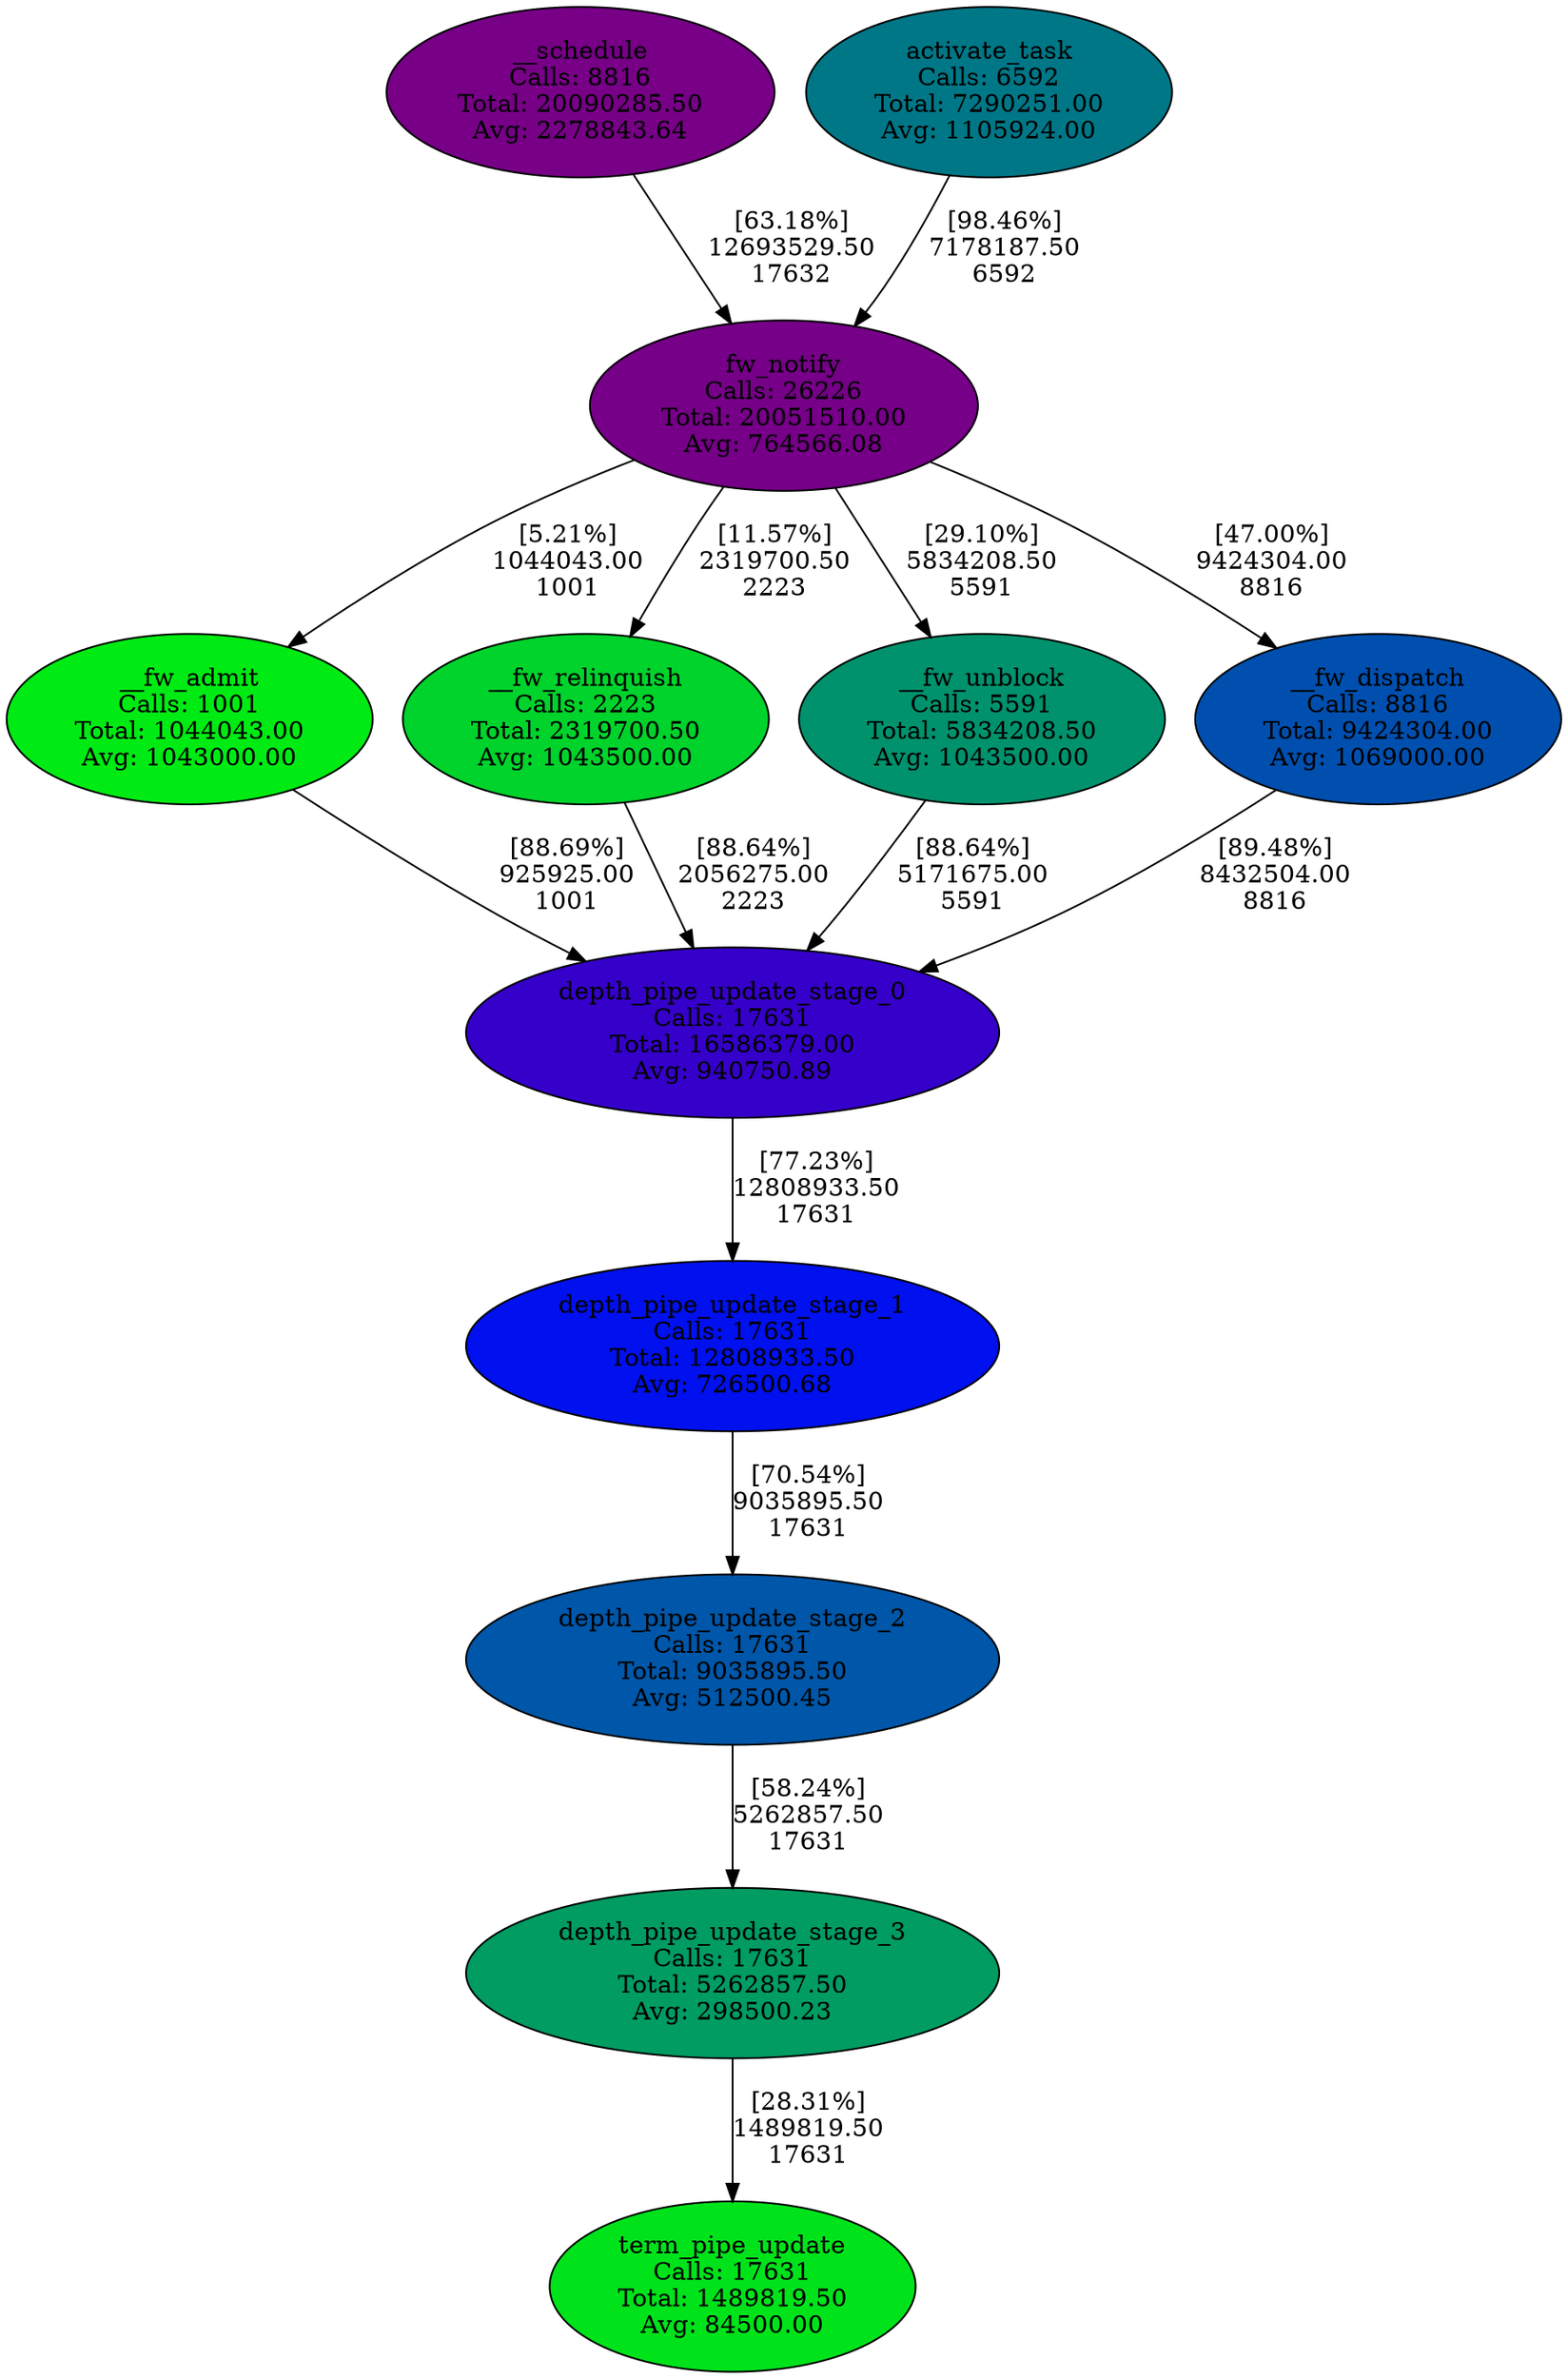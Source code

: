 digraph G {
{ rank = same; "__schedule";"activate_task";}depth_pipe_update_stage_0 [label="depth_pipe_update_stage_0\nCalls: 17631\nTotal: 16586379.00\nAvg: 940750.89", style=filled, fillcolor="#3500C9"];
depth_pipe_update_stage_3 [label="depth_pipe_update_stage_3\nCalls: 17631\nTotal: 5262857.50\nAvg: 298500.23", style=filled, fillcolor="#009C62"];
fw_notify [label="fw_notify\nCalls: 26226\nTotal: 20051510.00\nAvg: 764566.08", style=filled, fillcolor="#760088"];
__fw_admit [label="__fw_admit\nCalls: 1001\nTotal: 1044043.00\nAvg: 1043000.00", style=filled, fillcolor="#00EB13"];
__fw_relinquish [label="__fw_relinquish\nCalls: 2223\nTotal: 2319700.50\nAvg: 1043500.00", style=filled, fillcolor="#00D32B"];
term_pipe_update [label="term_pipe_update\nCalls: 17631\nTotal: 1489819.50\nAvg: 84500.00", style=filled, fillcolor="#00E31B"];
depth_pipe_update_stage_2 -> depth_pipe_update_stage_3 [label="[58.24%]\n5262857.50\n17631"];
depth_pipe_update_stage_0 -> depth_pipe_update_stage_1 [label="[77.23%]\n12808933.50\n17631"];
__fw_unblock -> depth_pipe_update_stage_0 [label="[88.64%]\n5171675.00\n5591"];
fw_notify -> __fw_unblock [label="[29.10%]\n5834208.50\n5591"];
__fw_admit -> depth_pipe_update_stage_0 [label="[88.69%]\n925925.00\n1001"];
depth_pipe_update_stage_1 -> depth_pipe_update_stage_2 [label="[70.54%]\n9035895.50\n17631"];
depth_pipe_update_stage_3 -> term_pipe_update [label="[28.31%]\n1489819.50\n17631"];
__fw_relinquish -> depth_pipe_update_stage_0 [label="[88.64%]\n2056275.00\n2223"];
fw_notify -> __fw_dispatch [label="[47.00%]\n9424304.00\n8816"];
__fw_dispatch -> depth_pipe_update_stage_0 [label="[89.48%]\n8432504.00\n8816"];
activate_task -> fw_notify [label="[98.46%]\n7178187.50\n6592"];
__fw_unblock [label="__fw_unblock\nCalls: 5591\nTotal: 5834208.50\nAvg: 1043500.00", style=filled, fillcolor="#00926C"];
fw_notify -> __fw_relinquish [label="[11.57%]\n2319700.50\n2223"];
depth_pipe_update_stage_1 [label="depth_pipe_update_stage_1\nCalls: 17631\nTotal: 12808933.50\nAvg: 726500.68", style=filled, fillcolor="#0010EE"];
depth_pipe_update_stage_2 [label="depth_pipe_update_stage_2\nCalls: 17631\nTotal: 9035895.50\nAvg: 512500.45", style=filled, fillcolor="#0056A8"];
__fw_dispatch [label="__fw_dispatch\nCalls: 8816\nTotal: 9424304.00\nAvg: 1069000.00", style=filled, fillcolor="#004FAF"];
fw_notify -> __fw_admit [label="[5.21%]\n1044043.00\n1001"];
__schedule -> fw_notify [label="[63.18%]\n12693529.50\n17632"];
__schedule [label="__schedule\nCalls: 8816\nTotal: 20090285.50\nAvg: 2278843.64", style=filled, fillcolor="#770087"];
activate_task [label="activate_task\nCalls: 6592\nTotal: 7290251.00\nAvg: 1105924.00", style=filled, fillcolor="#007787"];
}
